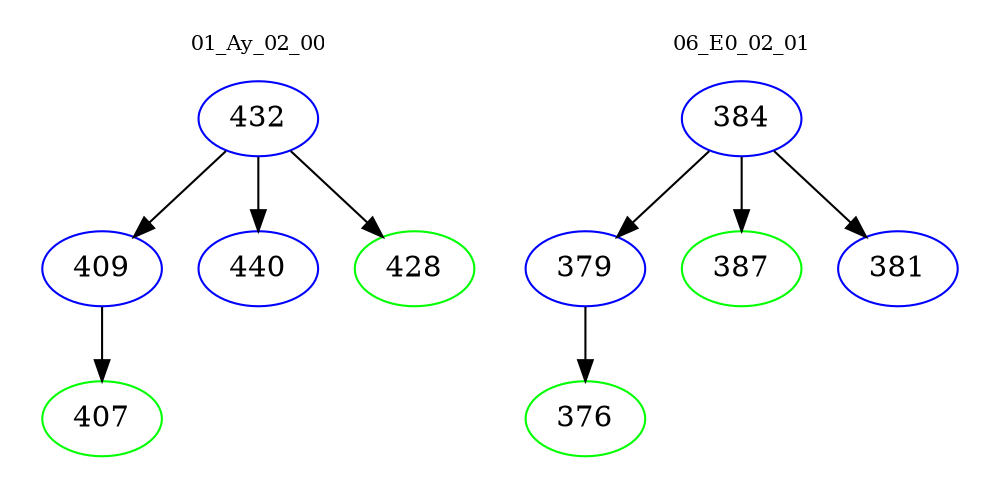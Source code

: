 digraph{
subgraph cluster_0 {
color = white
label = "01_Ay_02_00";
fontsize=10;
T0_432 [label="432", color="blue"]
T0_432 -> T0_409 [color="black"]
T0_409 [label="409", color="blue"]
T0_409 -> T0_407 [color="black"]
T0_407 [label="407", color="green"]
T0_432 -> T0_440 [color="black"]
T0_440 [label="440", color="blue"]
T0_432 -> T0_428 [color="black"]
T0_428 [label="428", color="green"]
}
subgraph cluster_1 {
color = white
label = "06_E0_02_01";
fontsize=10;
T1_384 [label="384", color="blue"]
T1_384 -> T1_379 [color="black"]
T1_379 [label="379", color="blue"]
T1_379 -> T1_376 [color="black"]
T1_376 [label="376", color="green"]
T1_384 -> T1_387 [color="black"]
T1_387 [label="387", color="green"]
T1_384 -> T1_381 [color="black"]
T1_381 [label="381", color="blue"]
}
}
